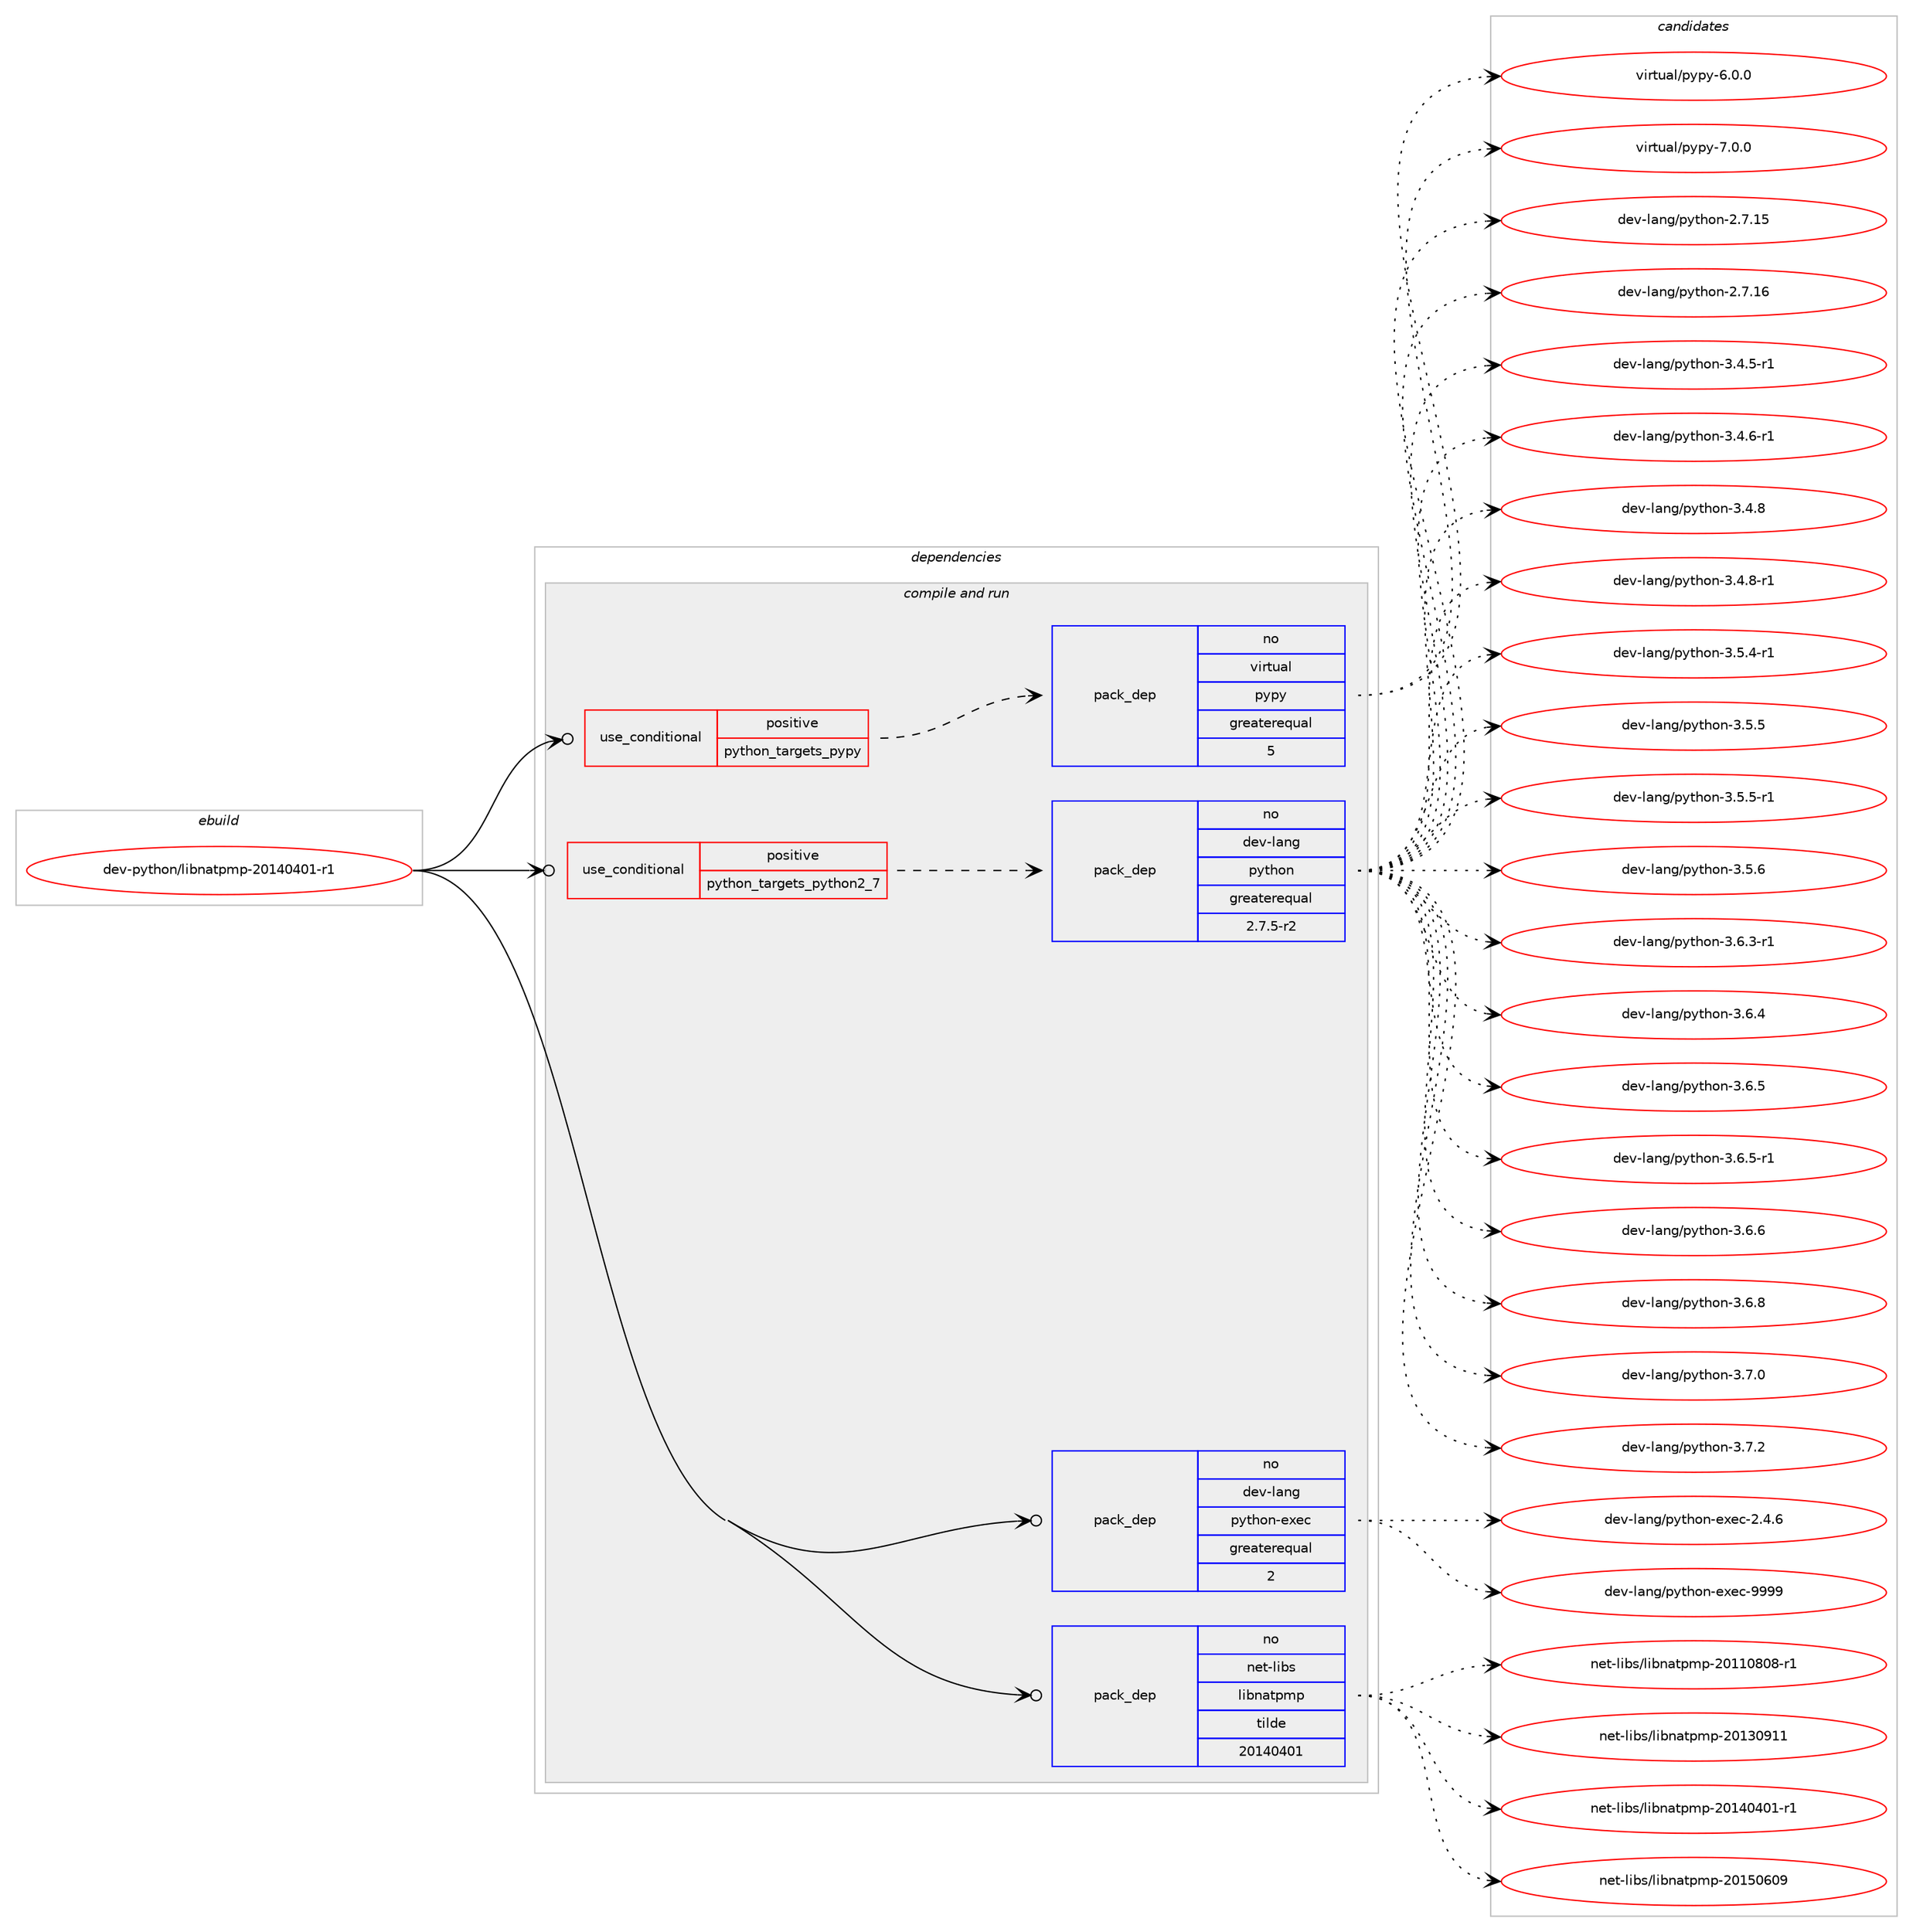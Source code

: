 digraph prolog {

# *************
# Graph options
# *************

newrank=true;
concentrate=true;
compound=true;
graph [rankdir=LR,fontname=Helvetica,fontsize=10,ranksep=1.5];#, ranksep=2.5, nodesep=0.2];
edge  [arrowhead=vee];
node  [fontname=Helvetica,fontsize=10];

# **********
# The ebuild
# **********

subgraph cluster_leftcol {
color=gray;
rank=same;
label=<<i>ebuild</i>>;
id [label="dev-python/libnatpmp-20140401-r1", color=red, width=4, href="../dev-python/libnatpmp-20140401-r1.svg"];
}

# ****************
# The dependencies
# ****************

subgraph cluster_midcol {
color=gray;
label=<<i>dependencies</i>>;
subgraph cluster_compile {
fillcolor="#eeeeee";
style=filled;
label=<<i>compile</i>>;
}
subgraph cluster_compileandrun {
fillcolor="#eeeeee";
style=filled;
label=<<i>compile and run</i>>;
subgraph cond376847 {
dependency1417030 [label=<<TABLE BORDER="0" CELLBORDER="1" CELLSPACING="0" CELLPADDING="4"><TR><TD ROWSPAN="3" CELLPADDING="10">use_conditional</TD></TR><TR><TD>positive</TD></TR><TR><TD>python_targets_pypy</TD></TR></TABLE>>, shape=none, color=red];
subgraph pack1016910 {
dependency1417031 [label=<<TABLE BORDER="0" CELLBORDER="1" CELLSPACING="0" CELLPADDING="4" WIDTH="220"><TR><TD ROWSPAN="6" CELLPADDING="30">pack_dep</TD></TR><TR><TD WIDTH="110">no</TD></TR><TR><TD>virtual</TD></TR><TR><TD>pypy</TD></TR><TR><TD>greaterequal</TD></TR><TR><TD>5</TD></TR></TABLE>>, shape=none, color=blue];
}
dependency1417030:e -> dependency1417031:w [weight=20,style="dashed",arrowhead="vee"];
}
id:e -> dependency1417030:w [weight=20,style="solid",arrowhead="odotvee"];
subgraph cond376848 {
dependency1417032 [label=<<TABLE BORDER="0" CELLBORDER="1" CELLSPACING="0" CELLPADDING="4"><TR><TD ROWSPAN="3" CELLPADDING="10">use_conditional</TD></TR><TR><TD>positive</TD></TR><TR><TD>python_targets_python2_7</TD></TR></TABLE>>, shape=none, color=red];
subgraph pack1016911 {
dependency1417033 [label=<<TABLE BORDER="0" CELLBORDER="1" CELLSPACING="0" CELLPADDING="4" WIDTH="220"><TR><TD ROWSPAN="6" CELLPADDING="30">pack_dep</TD></TR><TR><TD WIDTH="110">no</TD></TR><TR><TD>dev-lang</TD></TR><TR><TD>python</TD></TR><TR><TD>greaterequal</TD></TR><TR><TD>2.7.5-r2</TD></TR></TABLE>>, shape=none, color=blue];
}
dependency1417032:e -> dependency1417033:w [weight=20,style="dashed",arrowhead="vee"];
}
id:e -> dependency1417032:w [weight=20,style="solid",arrowhead="odotvee"];
subgraph pack1016912 {
dependency1417034 [label=<<TABLE BORDER="0" CELLBORDER="1" CELLSPACING="0" CELLPADDING="4" WIDTH="220"><TR><TD ROWSPAN="6" CELLPADDING="30">pack_dep</TD></TR><TR><TD WIDTH="110">no</TD></TR><TR><TD>dev-lang</TD></TR><TR><TD>python-exec</TD></TR><TR><TD>greaterequal</TD></TR><TR><TD>2</TD></TR></TABLE>>, shape=none, color=blue];
}
id:e -> dependency1417034:w [weight=20,style="solid",arrowhead="odotvee"];
subgraph pack1016913 {
dependency1417035 [label=<<TABLE BORDER="0" CELLBORDER="1" CELLSPACING="0" CELLPADDING="4" WIDTH="220"><TR><TD ROWSPAN="6" CELLPADDING="30">pack_dep</TD></TR><TR><TD WIDTH="110">no</TD></TR><TR><TD>net-libs</TD></TR><TR><TD>libnatpmp</TD></TR><TR><TD>tilde</TD></TR><TR><TD>20140401</TD></TR></TABLE>>, shape=none, color=blue];
}
id:e -> dependency1417035:w [weight=20,style="solid",arrowhead="odotvee"];
}
subgraph cluster_run {
fillcolor="#eeeeee";
style=filled;
label=<<i>run</i>>;
}
}

# **************
# The candidates
# **************

subgraph cluster_choices {
rank=same;
color=gray;
label=<<i>candidates</i>>;

subgraph choice1016910 {
color=black;
nodesep=1;
choice1181051141161179710847112121112121455446484648 [label="virtual/pypy-6.0.0", color=red, width=4,href="../virtual/pypy-6.0.0.svg"];
choice1181051141161179710847112121112121455546484648 [label="virtual/pypy-7.0.0", color=red, width=4,href="../virtual/pypy-7.0.0.svg"];
dependency1417031:e -> choice1181051141161179710847112121112121455446484648:w [style=dotted,weight="100"];
dependency1417031:e -> choice1181051141161179710847112121112121455546484648:w [style=dotted,weight="100"];
}
subgraph choice1016911 {
color=black;
nodesep=1;
choice10010111845108971101034711212111610411111045504655464953 [label="dev-lang/python-2.7.15", color=red, width=4,href="../dev-lang/python-2.7.15.svg"];
choice10010111845108971101034711212111610411111045504655464954 [label="dev-lang/python-2.7.16", color=red, width=4,href="../dev-lang/python-2.7.16.svg"];
choice1001011184510897110103471121211161041111104551465246534511449 [label="dev-lang/python-3.4.5-r1", color=red, width=4,href="../dev-lang/python-3.4.5-r1.svg"];
choice1001011184510897110103471121211161041111104551465246544511449 [label="dev-lang/python-3.4.6-r1", color=red, width=4,href="../dev-lang/python-3.4.6-r1.svg"];
choice100101118451089711010347112121116104111110455146524656 [label="dev-lang/python-3.4.8", color=red, width=4,href="../dev-lang/python-3.4.8.svg"];
choice1001011184510897110103471121211161041111104551465246564511449 [label="dev-lang/python-3.4.8-r1", color=red, width=4,href="../dev-lang/python-3.4.8-r1.svg"];
choice1001011184510897110103471121211161041111104551465346524511449 [label="dev-lang/python-3.5.4-r1", color=red, width=4,href="../dev-lang/python-3.5.4-r1.svg"];
choice100101118451089711010347112121116104111110455146534653 [label="dev-lang/python-3.5.5", color=red, width=4,href="../dev-lang/python-3.5.5.svg"];
choice1001011184510897110103471121211161041111104551465346534511449 [label="dev-lang/python-3.5.5-r1", color=red, width=4,href="../dev-lang/python-3.5.5-r1.svg"];
choice100101118451089711010347112121116104111110455146534654 [label="dev-lang/python-3.5.6", color=red, width=4,href="../dev-lang/python-3.5.6.svg"];
choice1001011184510897110103471121211161041111104551465446514511449 [label="dev-lang/python-3.6.3-r1", color=red, width=4,href="../dev-lang/python-3.6.3-r1.svg"];
choice100101118451089711010347112121116104111110455146544652 [label="dev-lang/python-3.6.4", color=red, width=4,href="../dev-lang/python-3.6.4.svg"];
choice100101118451089711010347112121116104111110455146544653 [label="dev-lang/python-3.6.5", color=red, width=4,href="../dev-lang/python-3.6.5.svg"];
choice1001011184510897110103471121211161041111104551465446534511449 [label="dev-lang/python-3.6.5-r1", color=red, width=4,href="../dev-lang/python-3.6.5-r1.svg"];
choice100101118451089711010347112121116104111110455146544654 [label="dev-lang/python-3.6.6", color=red, width=4,href="../dev-lang/python-3.6.6.svg"];
choice100101118451089711010347112121116104111110455146544656 [label="dev-lang/python-3.6.8", color=red, width=4,href="../dev-lang/python-3.6.8.svg"];
choice100101118451089711010347112121116104111110455146554648 [label="dev-lang/python-3.7.0", color=red, width=4,href="../dev-lang/python-3.7.0.svg"];
choice100101118451089711010347112121116104111110455146554650 [label="dev-lang/python-3.7.2", color=red, width=4,href="../dev-lang/python-3.7.2.svg"];
dependency1417033:e -> choice10010111845108971101034711212111610411111045504655464953:w [style=dotted,weight="100"];
dependency1417033:e -> choice10010111845108971101034711212111610411111045504655464954:w [style=dotted,weight="100"];
dependency1417033:e -> choice1001011184510897110103471121211161041111104551465246534511449:w [style=dotted,weight="100"];
dependency1417033:e -> choice1001011184510897110103471121211161041111104551465246544511449:w [style=dotted,weight="100"];
dependency1417033:e -> choice100101118451089711010347112121116104111110455146524656:w [style=dotted,weight="100"];
dependency1417033:e -> choice1001011184510897110103471121211161041111104551465246564511449:w [style=dotted,weight="100"];
dependency1417033:e -> choice1001011184510897110103471121211161041111104551465346524511449:w [style=dotted,weight="100"];
dependency1417033:e -> choice100101118451089711010347112121116104111110455146534653:w [style=dotted,weight="100"];
dependency1417033:e -> choice1001011184510897110103471121211161041111104551465346534511449:w [style=dotted,weight="100"];
dependency1417033:e -> choice100101118451089711010347112121116104111110455146534654:w [style=dotted,weight="100"];
dependency1417033:e -> choice1001011184510897110103471121211161041111104551465446514511449:w [style=dotted,weight="100"];
dependency1417033:e -> choice100101118451089711010347112121116104111110455146544652:w [style=dotted,weight="100"];
dependency1417033:e -> choice100101118451089711010347112121116104111110455146544653:w [style=dotted,weight="100"];
dependency1417033:e -> choice1001011184510897110103471121211161041111104551465446534511449:w [style=dotted,weight="100"];
dependency1417033:e -> choice100101118451089711010347112121116104111110455146544654:w [style=dotted,weight="100"];
dependency1417033:e -> choice100101118451089711010347112121116104111110455146544656:w [style=dotted,weight="100"];
dependency1417033:e -> choice100101118451089711010347112121116104111110455146554648:w [style=dotted,weight="100"];
dependency1417033:e -> choice100101118451089711010347112121116104111110455146554650:w [style=dotted,weight="100"];
}
subgraph choice1016912 {
color=black;
nodesep=1;
choice1001011184510897110103471121211161041111104510112010199455046524654 [label="dev-lang/python-exec-2.4.6", color=red, width=4,href="../dev-lang/python-exec-2.4.6.svg"];
choice10010111845108971101034711212111610411111045101120101994557575757 [label="dev-lang/python-exec-9999", color=red, width=4,href="../dev-lang/python-exec-9999.svg"];
dependency1417034:e -> choice1001011184510897110103471121211161041111104510112010199455046524654:w [style=dotted,weight="100"];
dependency1417034:e -> choice10010111845108971101034711212111610411111045101120101994557575757:w [style=dotted,weight="100"];
}
subgraph choice1016913 {
color=black;
nodesep=1;
choice11010111645108105981154710810598110971161121091124550484949485648564511449 [label="net-libs/libnatpmp-20110808-r1", color=red, width=4,href="../net-libs/libnatpmp-20110808-r1.svg"];
choice1101011164510810598115471081059811097116112109112455048495148574949 [label="net-libs/libnatpmp-20130911", color=red, width=4,href="../net-libs/libnatpmp-20130911.svg"];
choice11010111645108105981154710810598110971161121091124550484952485248494511449 [label="net-libs/libnatpmp-20140401-r1", color=red, width=4,href="../net-libs/libnatpmp-20140401-r1.svg"];
choice1101011164510810598115471081059811097116112109112455048495348544857 [label="net-libs/libnatpmp-20150609", color=red, width=4,href="../net-libs/libnatpmp-20150609.svg"];
dependency1417035:e -> choice11010111645108105981154710810598110971161121091124550484949485648564511449:w [style=dotted,weight="100"];
dependency1417035:e -> choice1101011164510810598115471081059811097116112109112455048495148574949:w [style=dotted,weight="100"];
dependency1417035:e -> choice11010111645108105981154710810598110971161121091124550484952485248494511449:w [style=dotted,weight="100"];
dependency1417035:e -> choice1101011164510810598115471081059811097116112109112455048495348544857:w [style=dotted,weight="100"];
}
}

}

